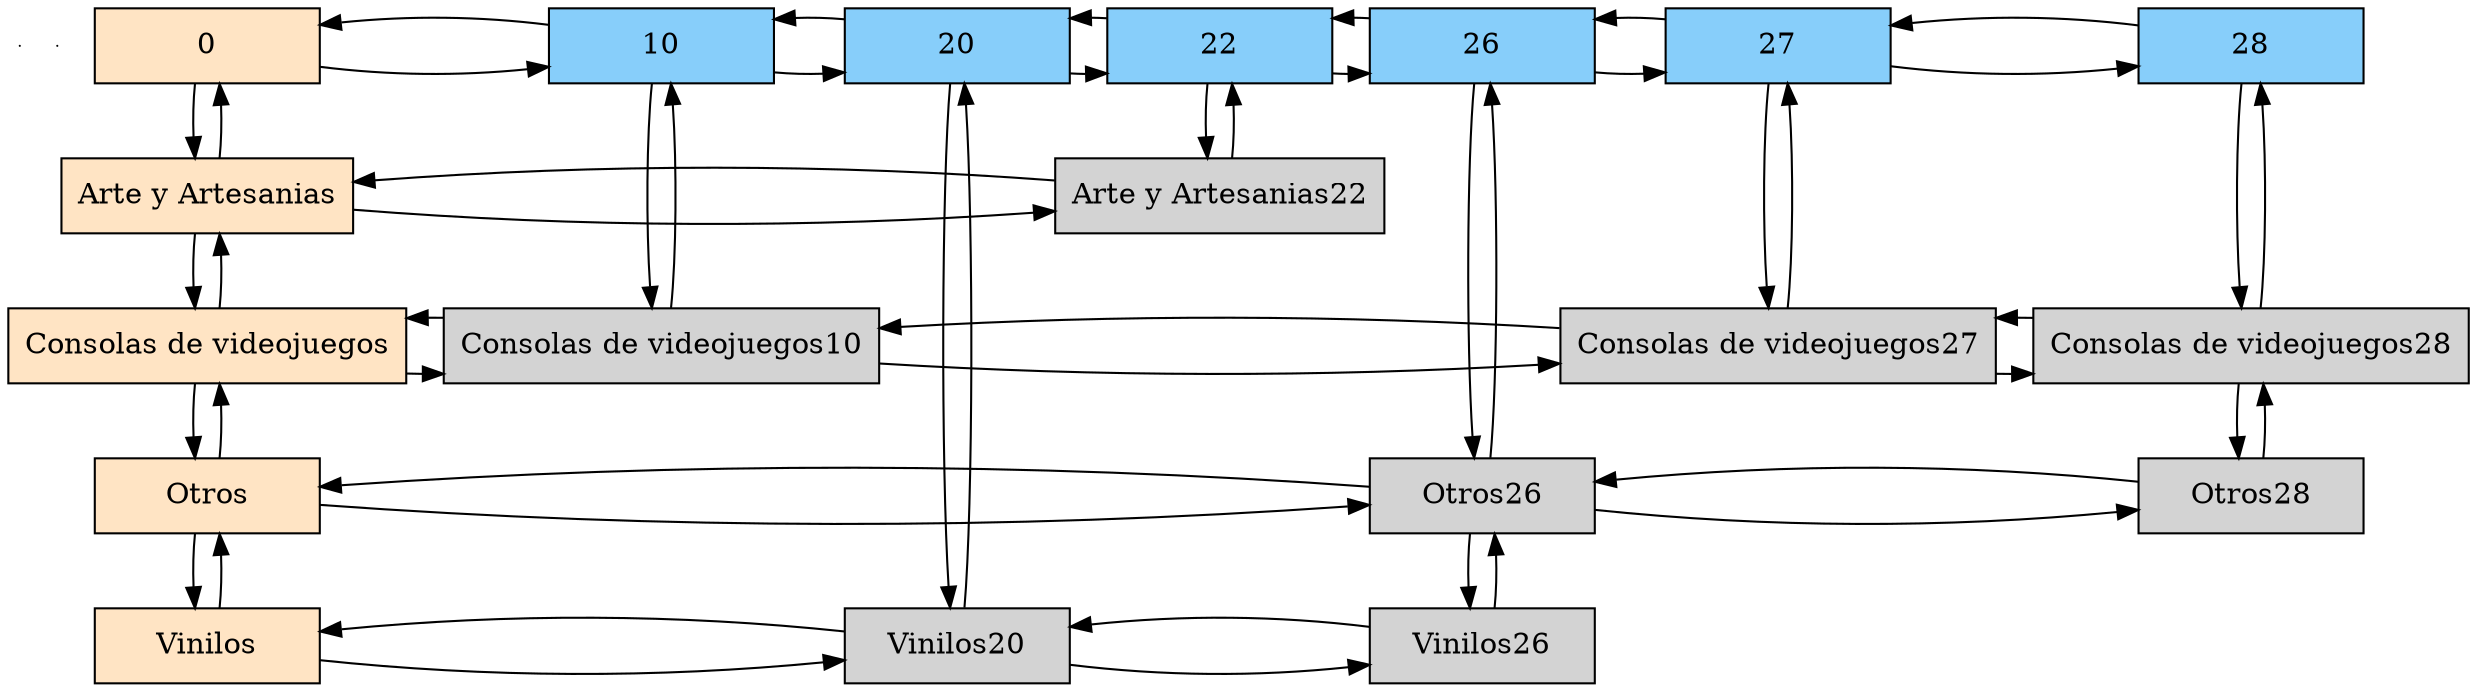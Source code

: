digraph matriz{
    node [shape=box]
    /* esto no se elimina, es para evitar el posicionamiento a lo loco */
    e0[ shape = point, width = 0 ];
    e1[ shape = point, width = 0 ];
"00" [label = "0"    width = 1.5 style = filled, fillcolor = bisque1, group = 0 ];
"00"->"Arte y Artesanias0";
"00"->"10";
"10" [label = "10"    width = 1.5 style = filled, fillcolor = lightskyblue, group = 10 ];
"10"->"Consolas de videojuegos10";
"10"->"00";
"10"->"20";
"20" [label = "20"    width = 1.5 style = filled, fillcolor = lightskyblue, group = 20 ];
"20"->"Vinilos20";
"20"->"10";
"20"->"22";
"22" [label = "22"    width = 1.5 style = filled, fillcolor = lightskyblue, group = 22 ];
"22"->"Arte y Artesanias22";
"22"->"20";
"22"->"26";
"26" [label = "26"    width = 1.5 style = filled, fillcolor = lightskyblue, group = 26 ];
"26"->"Otros26";
"26"->"22";
"26"->"27";
"27" [label = "27"    width = 1.5 style = filled, fillcolor = lightskyblue, group = 27 ];
"27"->"Consolas de videojuegos27";
"27"->"26";
"27"->"28";
"28" [label = "28"    width = 1.5 style = filled, fillcolor = lightskyblue, group = 28 ];
"28"->"Consolas de videojuegos28";
"28"->"27";
{rank = same;"00";"10";"20";"22";"26";"27";"28";}
"Arte y Artesanias0" [label = "Arte y Artesanias"    width = 1.5 style = filled, fillcolor = bisque1, group = 0 ];
"Arte y Artesanias0"->"00";
"Arte y Artesanias0"->"Consolas de videojuegos0";
"Arte y Artesanias0"->"Arte y Artesanias22";
"Arte y Artesanias22" [label = "Arte y Artesanias22", width=1.5 style= filled, group=22];
"Arte y Artesanias22"->"22";
"Arte y Artesanias22"->"Arte y Artesanias0";
{rank = same;"Arte y Artesanias0";"Arte y Artesanias22";}
"Consolas de videojuegos0" [label = "Consolas de videojuegos"    width = 1.5 style = filled, fillcolor = bisque1, group = 0 ];
"Consolas de videojuegos0"->"Arte y Artesanias0";
"Consolas de videojuegos0"->"Otros0";
"Consolas de videojuegos0"->"Consolas de videojuegos10";
"Consolas de videojuegos10" [label = "Consolas de videojuegos10", width=1.5 style= filled, group=10];
"Consolas de videojuegos10"->"10";
"Consolas de videojuegos10"->"Consolas de videojuegos0";
"Consolas de videojuegos10"->"Consolas de videojuegos27";
"Consolas de videojuegos27" [label = "Consolas de videojuegos27", width=1.5 style= filled, group=27];
"Consolas de videojuegos27"->"27";
"Consolas de videojuegos27"->"Consolas de videojuegos10";
"Consolas de videojuegos27"->"Consolas de videojuegos28";
"Consolas de videojuegos28" [label = "Consolas de videojuegos28", width=1.5 style= filled, group=28];
"Consolas de videojuegos28"->"28";
"Consolas de videojuegos28"->"Otros28";
"Consolas de videojuegos28"->"Consolas de videojuegos27";
{rank = same;"Consolas de videojuegos0";"Consolas de videojuegos10";"Consolas de videojuegos27";"Consolas de videojuegos28";}
"Otros0" [label = "Otros"    width = 1.5 style = filled, fillcolor = bisque1, group = 0 ];
"Otros0"->"Consolas de videojuegos0";
"Otros0"->"Vinilos0";
"Otros0"->"Otros26";
"Otros26" [label = "Otros26", width=1.5 style= filled, group=26];
"Otros26"->"26";
"Otros26"->"Vinilos26";
"Otros26"->"Otros0";
"Otros26"->"Otros28";
"Otros28" [label = "Otros28", width=1.5 style= filled, group=28];
"Otros28"->"Consolas de videojuegos28";
"Otros28"->"Otros26";
{rank = same;"Otros0";"Otros26";"Otros28";}
"Vinilos0" [label = "Vinilos"    width = 1.5 style = filled, fillcolor = bisque1, group = 0 ];
"Vinilos0"->"Otros0";
"Vinilos0"->"Vinilos20";
"Vinilos20" [label = "Vinilos20", width=1.5 style= filled, group=20];
"Vinilos20"->"20";
"Vinilos20"->"Vinilos0";
"Vinilos20"->"Vinilos26";
"Vinilos26" [label = "Vinilos26", width=1.5 style= filled, group=26];
"Vinilos26"->"Otros26";
"Vinilos26"->"Vinilos20";
{rank = same;"Vinilos0";"Vinilos20";"Vinilos26";}
}